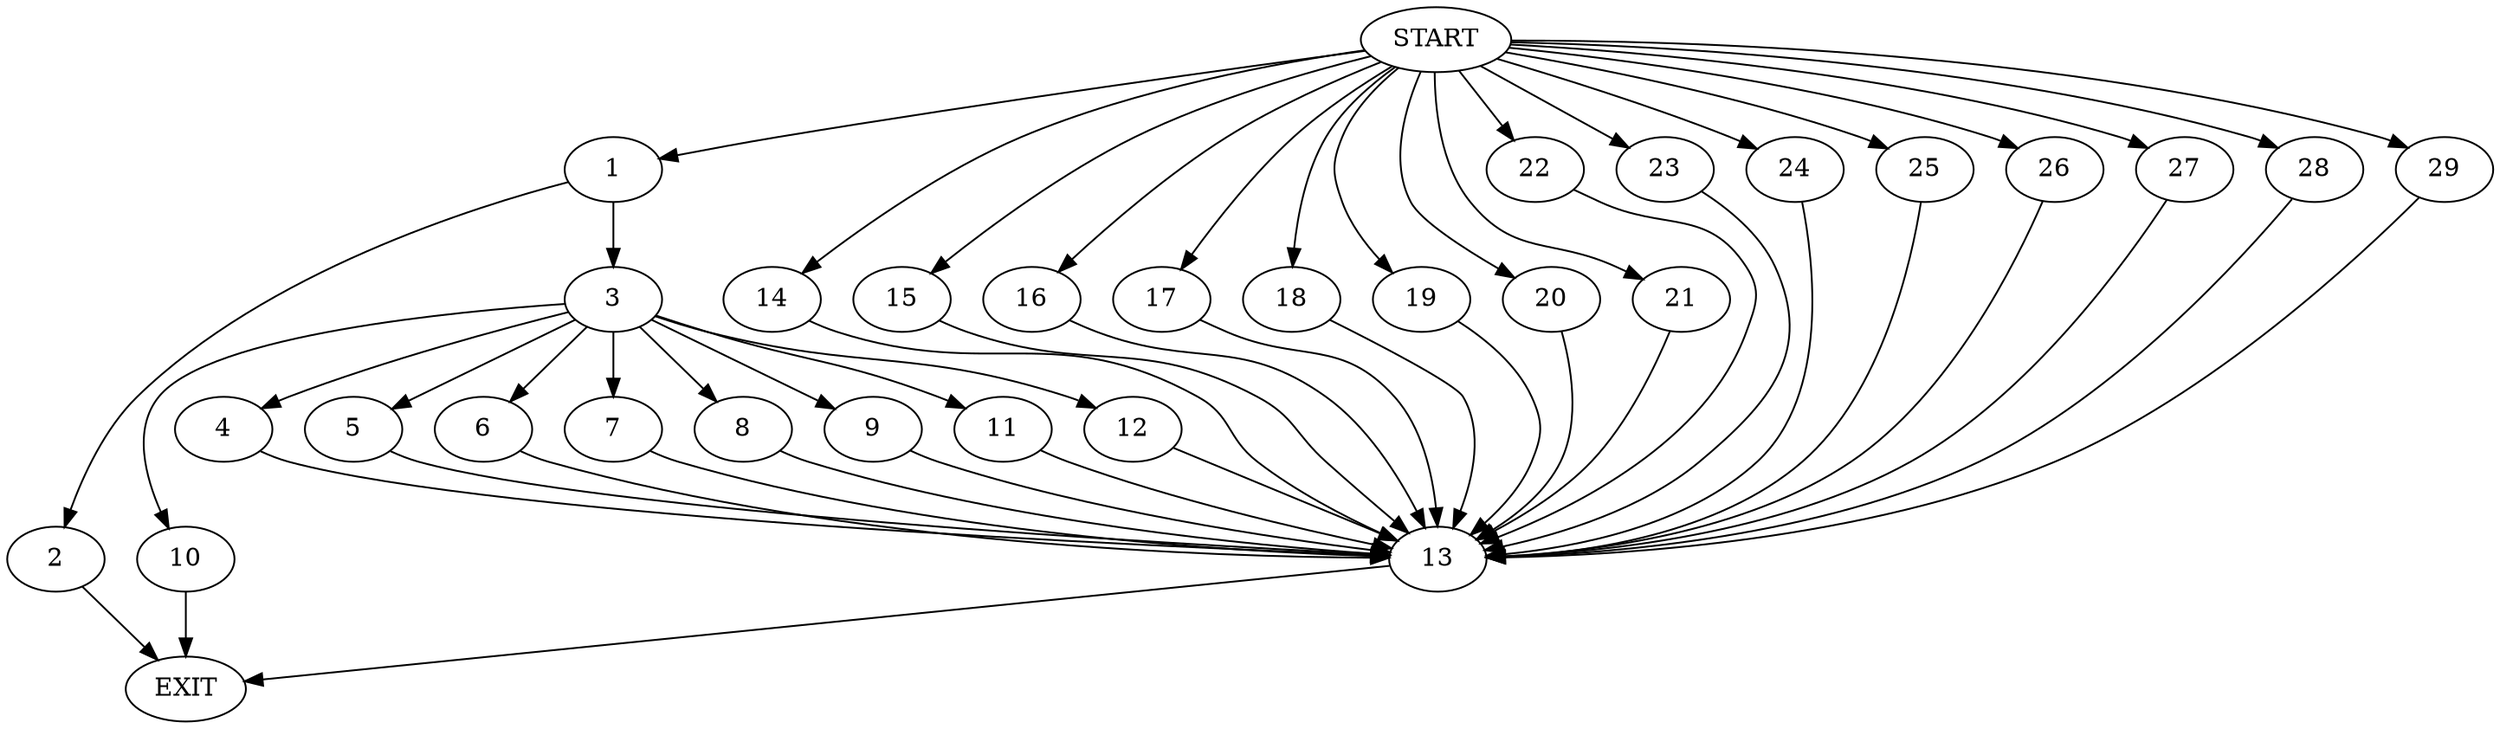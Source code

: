 digraph {
0 [label="START"]
30 [label="EXIT"]
0 -> 1
1 -> 2
1 -> 3
3 -> 4
3 -> 5
3 -> 6
3 -> 7
3 -> 8
3 -> 9
3 -> 10
3 -> 11
3 -> 12
2 -> 30
9 -> 13
4 -> 13
6 -> 13
10 -> 30
11 -> 13
8 -> 13
7 -> 13
5 -> 13
12 -> 13
13 -> 30
0 -> 14
14 -> 13
0 -> 15
15 -> 13
0 -> 16
16 -> 13
0 -> 17
17 -> 13
0 -> 18
18 -> 13
0 -> 19
19 -> 13
0 -> 20
20 -> 13
0 -> 21
21 -> 13
0 -> 22
22 -> 13
0 -> 23
23 -> 13
0 -> 24
24 -> 13
0 -> 25
25 -> 13
0 -> 26
26 -> 13
0 -> 27
27 -> 13
0 -> 28
28 -> 13
0 -> 29
29 -> 13
}

